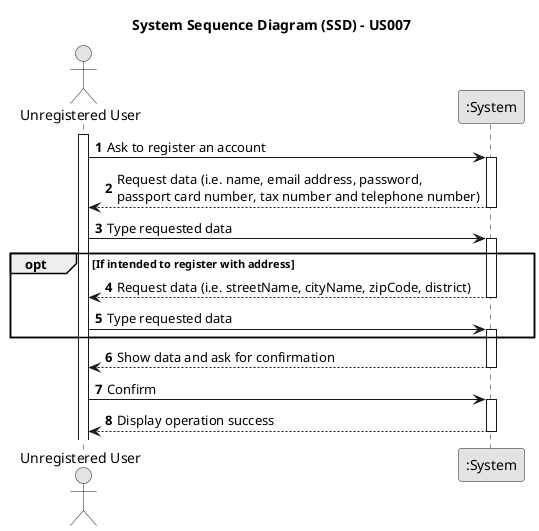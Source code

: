 @startuml
skinparam monochrome true
skinparam packageStyle rectangle
skinparam shadowing false

title System Sequence Diagram (SSD) - US007

autonumber

actor "Unregistered User" as UnregisteredUser
participant ":System" as System

activate UnregisteredUser

    UnregisteredUser -> System : Ask to register an account
    activate System

        System --> UnregisteredUser : Request data (i.e. name, email address, password,\npassport card number, tax number and telephone number)
    deactivate System

    UnregisteredUser -> System : Type requested data
    activate System

    opt If intended to register with address
            System --> UnregisteredUser : Request data (i.e. streetName, cityName, zipCode, district)
            deactivate System

            UnregisteredUser -> System: Type requested data
            activate System
        end


        System --> UnregisteredUser : Show data and ask for confirmation
    deactivate System

    UnregisteredUser -> System : Confirm
    activate System

        System --> UnregisteredUser : Display operation success
    deactivate System

@enduml